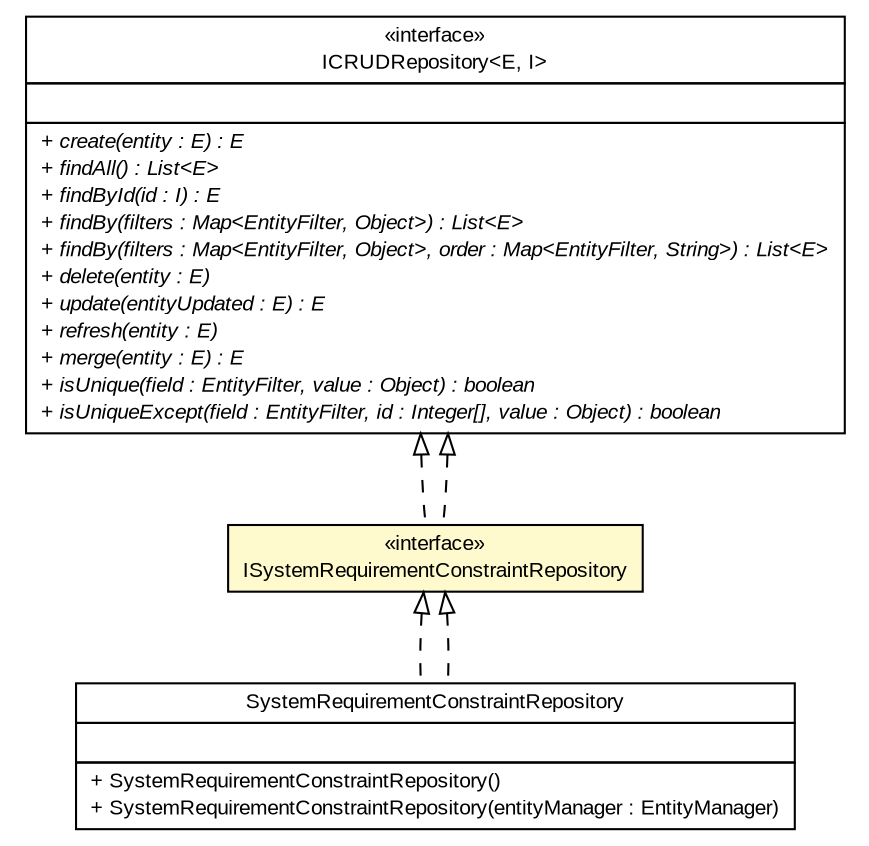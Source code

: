 #!/usr/local/bin/dot
#
# Class diagram 
# Generated by UMLGraph version R5_6-24-gf6e263 (http://www.umlgraph.org/)
#

digraph G {
	edge [fontname="arial",fontsize=10,labelfontname="arial",labelfontsize=10];
	node [fontname="arial",fontsize=10,shape=plaintext];
	nodesep=0.25;
	ranksep=0.5;
	// gov.sandia.cf.dao.ICRUDRepository<E, I>
	c198390 [label=<<table title="gov.sandia.cf.dao.ICRUDRepository" border="0" cellborder="1" cellspacing="0" cellpadding="2" port="p" href="./ICRUDRepository.html">
		<tr><td><table border="0" cellspacing="0" cellpadding="1">
<tr><td align="center" balign="center"> &#171;interface&#187; </td></tr>
<tr><td align="center" balign="center"> ICRUDRepository&lt;E, I&gt; </td></tr>
		</table></td></tr>
		<tr><td><table border="0" cellspacing="0" cellpadding="1">
<tr><td align="left" balign="left">  </td></tr>
		</table></td></tr>
		<tr><td><table border="0" cellspacing="0" cellpadding="1">
<tr><td align="left" balign="left"><font face="arial italic" point-size="10.0"> + create(entity : E) : E </font></td></tr>
<tr><td align="left" balign="left"><font face="arial italic" point-size="10.0"> + findAll() : List&lt;E&gt; </font></td></tr>
<tr><td align="left" balign="left"><font face="arial italic" point-size="10.0"> + findById(id : I) : E </font></td></tr>
<tr><td align="left" balign="left"><font face="arial italic" point-size="10.0"> + findBy(filters : Map&lt;EntityFilter, Object&gt;) : List&lt;E&gt; </font></td></tr>
<tr><td align="left" balign="left"><font face="arial italic" point-size="10.0"> + findBy(filters : Map&lt;EntityFilter, Object&gt;, order : Map&lt;EntityFilter, String&gt;) : List&lt;E&gt; </font></td></tr>
<tr><td align="left" balign="left"><font face="arial italic" point-size="10.0"> + delete(entity : E) </font></td></tr>
<tr><td align="left" balign="left"><font face="arial italic" point-size="10.0"> + update(entityUpdated : E) : E </font></td></tr>
<tr><td align="left" balign="left"><font face="arial italic" point-size="10.0"> + refresh(entity : E) </font></td></tr>
<tr><td align="left" balign="left"><font face="arial italic" point-size="10.0"> + merge(entity : E) : E </font></td></tr>
<tr><td align="left" balign="left"><font face="arial italic" point-size="10.0"> + isUnique(field : EntityFilter, value : Object) : boolean </font></td></tr>
<tr><td align="left" balign="left"><font face="arial italic" point-size="10.0"> + isUniqueExcept(field : EntityFilter, id : Integer[], value : Object) : boolean </font></td></tr>
		</table></td></tr>
		</table>>, URL="./ICRUDRepository.html", fontname="arial", fontcolor="black", fontsize=10.0];
	// gov.sandia.cf.dao.impl.SystemRequirementConstraintRepository
	c198451 [label=<<table title="gov.sandia.cf.dao.impl.SystemRequirementConstraintRepository" border="0" cellborder="1" cellspacing="0" cellpadding="2" port="p" href="./impl/SystemRequirementConstraintRepository.html">
		<tr><td><table border="0" cellspacing="0" cellpadding="1">
<tr><td align="center" balign="center"> SystemRequirementConstraintRepository </td></tr>
		</table></td></tr>
		<tr><td><table border="0" cellspacing="0" cellpadding="1">
<tr><td align="left" balign="left">  </td></tr>
		</table></td></tr>
		<tr><td><table border="0" cellspacing="0" cellpadding="1">
<tr><td align="left" balign="left"> + SystemRequirementConstraintRepository() </td></tr>
<tr><td align="left" balign="left"> + SystemRequirementConstraintRepository(entityManager : EntityManager) </td></tr>
		</table></td></tr>
		</table>>, URL="./impl/SystemRequirementConstraintRepository.html", fontname="arial", fontcolor="black", fontsize=10.0];
	// gov.sandia.cf.dao.ISystemRequirementConstraintRepository
	c198498 [label=<<table title="gov.sandia.cf.dao.ISystemRequirementConstraintRepository" border="0" cellborder="1" cellspacing="0" cellpadding="2" port="p" bgcolor="lemonChiffon" href="./ISystemRequirementConstraintRepository.html">
		<tr><td><table border="0" cellspacing="0" cellpadding="1">
<tr><td align="center" balign="center"> &#171;interface&#187; </td></tr>
<tr><td align="center" balign="center"> ISystemRequirementConstraintRepository </td></tr>
		</table></td></tr>
		</table>>, URL="./ISystemRequirementConstraintRepository.html", fontname="arial", fontcolor="black", fontsize=10.0];
	//gov.sandia.cf.dao.impl.SystemRequirementConstraintRepository implements gov.sandia.cf.dao.ISystemRequirementConstraintRepository
	c198498:p -> c198451:p [dir=back,arrowtail=empty,style=dashed];
	//gov.sandia.cf.dao.ISystemRequirementConstraintRepository implements gov.sandia.cf.dao.ICRUDRepository<E, I>
	c198390:p -> c198498:p [dir=back,arrowtail=empty,style=dashed];
	//gov.sandia.cf.dao.ISystemRequirementConstraintRepository implements gov.sandia.cf.dao.ICRUDRepository<E, I>
	c198390:p -> c198498:p [dir=back,arrowtail=empty,style=dashed];
	//gov.sandia.cf.dao.impl.SystemRequirementConstraintRepository implements gov.sandia.cf.dao.ISystemRequirementConstraintRepository
	c198498:p -> c198451:p [dir=back,arrowtail=empty,style=dashed];
}

